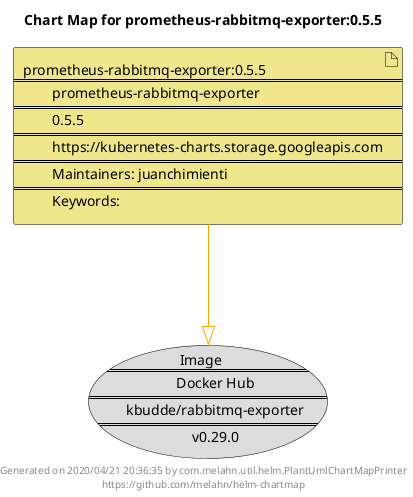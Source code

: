 @startuml
skinparam linetype ortho
skinparam backgroundColor white
skinparam usecaseBorderColor black
skinparam usecaseArrowColor LightSlateGray
skinparam artifactBorderColor black
skinparam artifactArrowColor LightSlateGray

title Chart Map for prometheus-rabbitmq-exporter:0.5.5

'There is one referenced Helm Chart
artifact "prometheus-rabbitmq-exporter:0.5.5\n====\n\tprometheus-rabbitmq-exporter\n====\n\t0.5.5\n====\n\thttps://kubernetes-charts.storage.googleapis.com\n====\n\tMaintainers: juanchimienti\n====\n\tKeywords: " as prometheus_rabbitmq_exporter_0_5_5 #Khaki

'There is one referenced Docker Image
usecase "Image\n====\n\tDocker Hub\n====\n\tkbudde/rabbitmq-exporter\n====\n\tv0.29.0" as kbudde_rabbitmq_exporter_v0_29_0 #Gainsboro

'Chart Dependencies
prometheus_rabbitmq_exporter_0_5_5--[#orange]-|>kbudde_rabbitmq_exporter_v0_29_0

center footer Generated on 2020/04/21 20:36:35 by com.melahn.util.helm.PlantUmlChartMapPrinter\nhttps://github.com/melahn/helm-chartmap
@enduml
